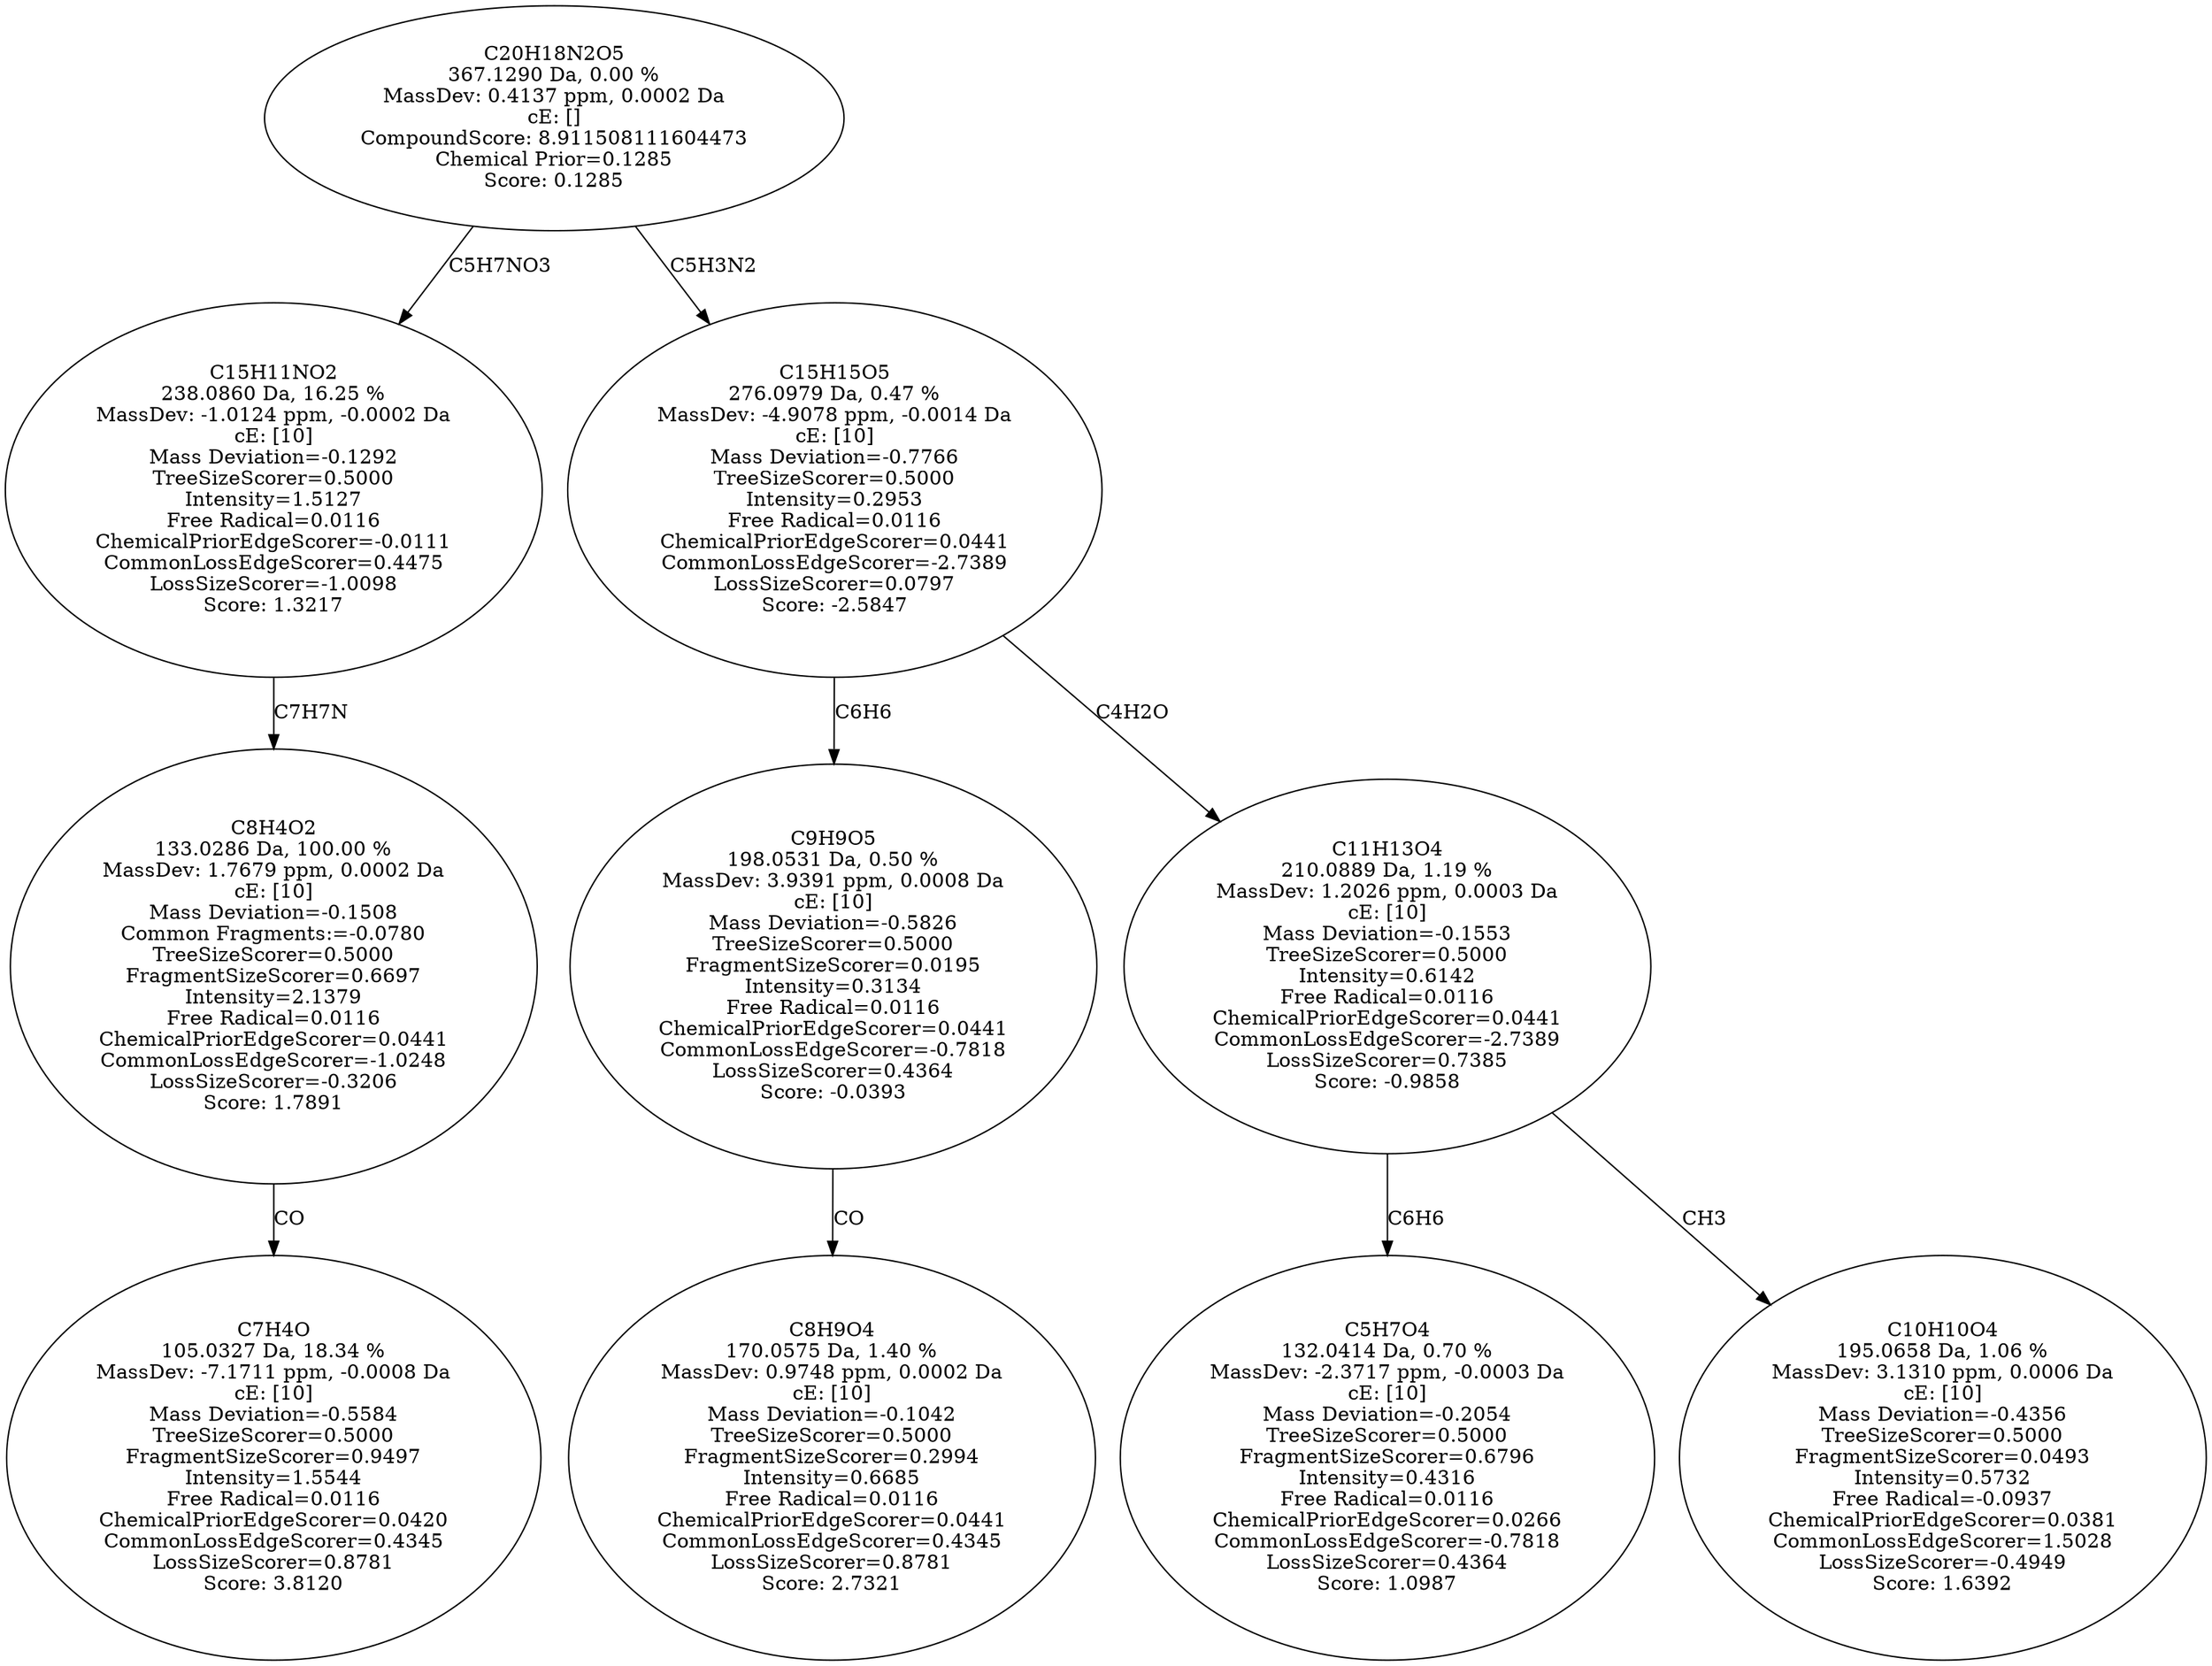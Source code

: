strict digraph {
v1 [label="C7H4O\n105.0327 Da, 18.34 %\nMassDev: -7.1711 ppm, -0.0008 Da\ncE: [10]\nMass Deviation=-0.5584\nTreeSizeScorer=0.5000\nFragmentSizeScorer=0.9497\nIntensity=1.5544\nFree Radical=0.0116\nChemicalPriorEdgeScorer=0.0420\nCommonLossEdgeScorer=0.4345\nLossSizeScorer=0.8781\nScore: 3.8120"];
v2 [label="C8H4O2\n133.0286 Da, 100.00 %\nMassDev: 1.7679 ppm, 0.0002 Da\ncE: [10]\nMass Deviation=-0.1508\nCommon Fragments:=-0.0780\nTreeSizeScorer=0.5000\nFragmentSizeScorer=0.6697\nIntensity=2.1379\nFree Radical=0.0116\nChemicalPriorEdgeScorer=0.0441\nCommonLossEdgeScorer=-1.0248\nLossSizeScorer=-0.3206\nScore: 1.7891"];
v3 [label="C15H11NO2\n238.0860 Da, 16.25 %\nMassDev: -1.0124 ppm, -0.0002 Da\ncE: [10]\nMass Deviation=-0.1292\nTreeSizeScorer=0.5000\nIntensity=1.5127\nFree Radical=0.0116\nChemicalPriorEdgeScorer=-0.0111\nCommonLossEdgeScorer=0.4475\nLossSizeScorer=-1.0098\nScore: 1.3217"];
v4 [label="C8H9O4\n170.0575 Da, 1.40 %\nMassDev: 0.9748 ppm, 0.0002 Da\ncE: [10]\nMass Deviation=-0.1042\nTreeSizeScorer=0.5000\nFragmentSizeScorer=0.2994\nIntensity=0.6685\nFree Radical=0.0116\nChemicalPriorEdgeScorer=0.0441\nCommonLossEdgeScorer=0.4345\nLossSizeScorer=0.8781\nScore: 2.7321"];
v5 [label="C9H9O5\n198.0531 Da, 0.50 %\nMassDev: 3.9391 ppm, 0.0008 Da\ncE: [10]\nMass Deviation=-0.5826\nTreeSizeScorer=0.5000\nFragmentSizeScorer=0.0195\nIntensity=0.3134\nFree Radical=0.0116\nChemicalPriorEdgeScorer=0.0441\nCommonLossEdgeScorer=-0.7818\nLossSizeScorer=0.4364\nScore: -0.0393"];
v6 [label="C5H7O4\n132.0414 Da, 0.70 %\nMassDev: -2.3717 ppm, -0.0003 Da\ncE: [10]\nMass Deviation=-0.2054\nTreeSizeScorer=0.5000\nFragmentSizeScorer=0.6796\nIntensity=0.4316\nFree Radical=0.0116\nChemicalPriorEdgeScorer=0.0266\nCommonLossEdgeScorer=-0.7818\nLossSizeScorer=0.4364\nScore: 1.0987"];
v7 [label="C10H10O4\n195.0658 Da, 1.06 %\nMassDev: 3.1310 ppm, 0.0006 Da\ncE: [10]\nMass Deviation=-0.4356\nTreeSizeScorer=0.5000\nFragmentSizeScorer=0.0493\nIntensity=0.5732\nFree Radical=-0.0937\nChemicalPriorEdgeScorer=0.0381\nCommonLossEdgeScorer=1.5028\nLossSizeScorer=-0.4949\nScore: 1.6392"];
v8 [label="C11H13O4\n210.0889 Da, 1.19 %\nMassDev: 1.2026 ppm, 0.0003 Da\ncE: [10]\nMass Deviation=-0.1553\nTreeSizeScorer=0.5000\nIntensity=0.6142\nFree Radical=0.0116\nChemicalPriorEdgeScorer=0.0441\nCommonLossEdgeScorer=-2.7389\nLossSizeScorer=0.7385\nScore: -0.9858"];
v9 [label="C15H15O5\n276.0979 Da, 0.47 %\nMassDev: -4.9078 ppm, -0.0014 Da\ncE: [10]\nMass Deviation=-0.7766\nTreeSizeScorer=0.5000\nIntensity=0.2953\nFree Radical=0.0116\nChemicalPriorEdgeScorer=0.0441\nCommonLossEdgeScorer=-2.7389\nLossSizeScorer=0.0797\nScore: -2.5847"];
v10 [label="C20H18N2O5\n367.1290 Da, 0.00 %\nMassDev: 0.4137 ppm, 0.0002 Da\ncE: []\nCompoundScore: 8.911508111604473\nChemical Prior=0.1285\nScore: 0.1285"];
v2 -> v1 [label="CO"];
v3 -> v2 [label="C7H7N"];
v10 -> v3 [label="C5H7NO3"];
v5 -> v4 [label="CO"];
v9 -> v5 [label="C6H6"];
v8 -> v6 [label="C6H6"];
v8 -> v7 [label="CH3"];
v9 -> v8 [label="C4H2O"];
v10 -> v9 [label="C5H3N2"];
}